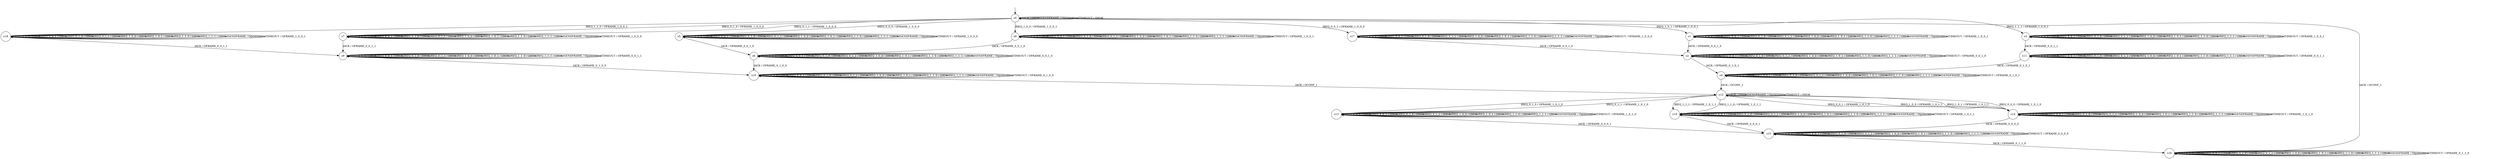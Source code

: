 digraph g {
__start0 [label="" shape="none"];

	s0 [shape="circle" label="s0"];
	s1 [shape="circle" label="s1"];
	s2 [shape="circle" label="s2"];
	s3 [shape="circle" label="s3"];
	s4 [shape="circle" label="s4"];
	s5 [shape="circle" label="s5"];
	s6 [shape="circle" label="s6"];
	s7 [shape="circle" label="s7"];
	s8 [shape="circle" label="s8"];
	s9 [shape="circle" label="s9"];
	s10 [shape="circle" label="s10"];
	s11 [shape="circle" label="s11"];
	s12 [shape="circle" label="s12"];
	s13 [shape="circle" label="s13"];
	s14 [shape="circle" label="s14"];
	s15 [shape="circle" label="s15"];
	s16 [shape="circle" label="s16"];
	s17 [shape="circle" label="s17"];
	s18 [shape="circle" label="s18"];
	s19 [shape="circle" label="s19"];
	s0 -> s0 [label="IACK / ONOK"];
	s0 -> s5 [label="IREQ_0_0_0 / OFRAME_1_0_0_0"];
	s0 -> s17 [label="IREQ_0_0_1 / OFRAME_1_0_0_0"];
	s0 -> s7 [label="IREQ_0_1_0 / OFRAME_1_0_0_0"];
	s0 -> s7 [label="IREQ_0_1_1 / OFRAME_1_0_0_0"];
	s0 -> s8 [label="IREQ_1_0_0 / OFRAME_1_0_0_1"];
	s0 -> s1 [label="IREQ_1_0_1 / OFRAME_1_0_0_1"];
	s0 -> s18 [label="IREQ_1_1_0 / OFRAME_1_0_0_1"];
	s0 -> s3 [label="IREQ_1_1_1 / OFRAME_1_0_0_1"];
	s0 -> s0 [label="ISENDFRAME / Oquiescence"];
	s0 -> s0 [label="ITIMEOUT / ONOK"];
	s1 -> s2 [label="IACK / OFRAME_0_0_1_0"];
	s1 -> s1 [label="IREQ_0_0_0 / ONOK"];
	s1 -> s1 [label="IREQ_0_0_1 / ONOK"];
	s1 -> s1 [label="IREQ_0_1_0 / ONOK"];
	s1 -> s1 [label="IREQ_0_1_1 / ONOK"];
	s1 -> s1 [label="IREQ_1_0_0 / ONOK"];
	s1 -> s1 [label="IREQ_1_0_1 / ONOK"];
	s1 -> s1 [label="IREQ_1_1_0 / ONOK"];
	s1 -> s1 [label="IREQ_1_1_1 / ONOK"];
	s1 -> s1 [label="ISENDFRAME / Oquiescence"];
	s1 -> s1 [label="ITIMEOUT / OFRAME_1_0_0_1"];
	s2 -> s4 [label="IACK / OFRAME_0_1_0_1"];
	s2 -> s2 [label="IREQ_0_0_0 / ONOK"];
	s2 -> s2 [label="IREQ_0_0_1 / ONOK"];
	s2 -> s2 [label="IREQ_0_1_0 / ONOK"];
	s2 -> s2 [label="IREQ_0_1_1 / ONOK"];
	s2 -> s2 [label="IREQ_1_0_0 / ONOK"];
	s2 -> s2 [label="IREQ_1_0_1 / ONOK"];
	s2 -> s2 [label="IREQ_1_1_0 / ONOK"];
	s2 -> s2 [label="IREQ_1_1_1 / ONOK"];
	s2 -> s2 [label="ISENDFRAME / Oquiescence"];
	s2 -> s2 [label="ITIMEOUT / OFRAME_0_0_1_0"];
	s3 -> s11 [label="IACK / OFRAME_0_0_1_1"];
	s3 -> s3 [label="IREQ_0_0_0 / ONOK"];
	s3 -> s3 [label="IREQ_0_0_1 / ONOK"];
	s3 -> s3 [label="IREQ_0_1_0 / ONOK"];
	s3 -> s3 [label="IREQ_0_1_1 / ONOK"];
	s3 -> s3 [label="IREQ_1_0_0 / ONOK"];
	s3 -> s3 [label="IREQ_1_0_1 / ONOK"];
	s3 -> s3 [label="IREQ_1_1_0 / ONOK"];
	s3 -> s3 [label="IREQ_1_1_1 / ONOK"];
	s3 -> s3 [label="ISENDFRAME / Oquiescence"];
	s3 -> s3 [label="ITIMEOUT / OFRAME_1_0_0_1"];
	s4 -> s12 [label="IACK / OCONF_1"];
	s4 -> s4 [label="IREQ_0_0_0 / ONOK"];
	s4 -> s4 [label="IREQ_0_0_1 / ONOK"];
	s4 -> s4 [label="IREQ_0_1_0 / ONOK"];
	s4 -> s4 [label="IREQ_0_1_1 / ONOK"];
	s4 -> s4 [label="IREQ_1_0_0 / ONOK"];
	s4 -> s4 [label="IREQ_1_0_1 / ONOK"];
	s4 -> s4 [label="IREQ_1_1_0 / ONOK"];
	s4 -> s4 [label="IREQ_1_1_1 / ONOK"];
	s4 -> s4 [label="ISENDFRAME / Oquiescence"];
	s4 -> s4 [label="ITIMEOUT / OFRAME_0_1_0_1"];
	s5 -> s6 [label="IACK / OFRAME_0_0_1_0"];
	s5 -> s5 [label="IREQ_0_0_0 / ONOK"];
	s5 -> s5 [label="IREQ_0_0_1 / ONOK"];
	s5 -> s5 [label="IREQ_0_1_0 / ONOK"];
	s5 -> s5 [label="IREQ_0_1_1 / ONOK"];
	s5 -> s5 [label="IREQ_1_0_0 / ONOK"];
	s5 -> s5 [label="IREQ_1_0_1 / ONOK"];
	s5 -> s5 [label="IREQ_1_1_0 / ONOK"];
	s5 -> s5 [label="IREQ_1_1_1 / ONOK"];
	s5 -> s5 [label="ISENDFRAME / Oquiescence"];
	s5 -> s5 [label="ITIMEOUT / OFRAME_1_0_0_0"];
	s6 -> s10 [label="IACK / OFRAME_0_1_0_0"];
	s6 -> s6 [label="IREQ_0_0_0 / ONOK"];
	s6 -> s6 [label="IREQ_0_0_1 / ONOK"];
	s6 -> s6 [label="IREQ_0_1_0 / ONOK"];
	s6 -> s6 [label="IREQ_0_1_1 / ONOK"];
	s6 -> s6 [label="IREQ_1_0_0 / ONOK"];
	s6 -> s6 [label="IREQ_1_0_1 / ONOK"];
	s6 -> s6 [label="IREQ_1_1_0 / ONOK"];
	s6 -> s6 [label="IREQ_1_1_1 / ONOK"];
	s6 -> s6 [label="ISENDFRAME / Oquiescence"];
	s6 -> s6 [label="ITIMEOUT / OFRAME_0_0_1_0"];
	s7 -> s9 [label="IACK / OFRAME_0_0_1_1"];
	s7 -> s7 [label="IREQ_0_0_0 / ONOK"];
	s7 -> s7 [label="IREQ_0_0_1 / ONOK"];
	s7 -> s7 [label="IREQ_0_1_0 / ONOK"];
	s7 -> s7 [label="IREQ_0_1_1 / ONOK"];
	s7 -> s7 [label="IREQ_1_0_0 / ONOK"];
	s7 -> s7 [label="IREQ_1_0_1 / ONOK"];
	s7 -> s7 [label="IREQ_1_1_0 / ONOK"];
	s7 -> s7 [label="IREQ_1_1_1 / ONOK"];
	s7 -> s7 [label="ISENDFRAME / Oquiescence"];
	s7 -> s7 [label="ITIMEOUT / OFRAME_1_0_0_0"];
	s8 -> s6 [label="IACK / OFRAME_0_0_1_0"];
	s8 -> s8 [label="IREQ_0_0_0 / ONOK"];
	s8 -> s8 [label="IREQ_0_0_1 / ONOK"];
	s8 -> s8 [label="IREQ_0_1_0 / ONOK"];
	s8 -> s8 [label="IREQ_0_1_1 / ONOK"];
	s8 -> s8 [label="IREQ_1_0_0 / ONOK"];
	s8 -> s8 [label="IREQ_1_0_1 / ONOK"];
	s8 -> s8 [label="IREQ_1_1_0 / ONOK"];
	s8 -> s8 [label="IREQ_1_1_1 / ONOK"];
	s8 -> s8 [label="ISENDFRAME / Oquiescence"];
	s8 -> s8 [label="ITIMEOUT / OFRAME_1_0_0_1"];
	s9 -> s10 [label="IACK / OFRAME_0_1_0_0"];
	s9 -> s9 [label="IREQ_0_0_0 / ONOK"];
	s9 -> s9 [label="IREQ_0_0_1 / ONOK"];
	s9 -> s9 [label="IREQ_0_1_0 / ONOK"];
	s9 -> s9 [label="IREQ_0_1_1 / ONOK"];
	s9 -> s9 [label="IREQ_1_0_0 / ONOK"];
	s9 -> s9 [label="IREQ_1_0_1 / ONOK"];
	s9 -> s9 [label="IREQ_1_1_0 / ONOK"];
	s9 -> s9 [label="IREQ_1_1_1 / ONOK"];
	s9 -> s9 [label="ISENDFRAME / Oquiescence"];
	s9 -> s9 [label="ITIMEOUT / OFRAME_0_0_1_1"];
	s10 -> s12 [label="IACK / OCONF_1"];
	s10 -> s10 [label="IREQ_0_0_0 / ONOK"];
	s10 -> s10 [label="IREQ_0_0_1 / ONOK"];
	s10 -> s10 [label="IREQ_0_1_0 / ONOK"];
	s10 -> s10 [label="IREQ_0_1_1 / ONOK"];
	s10 -> s10 [label="IREQ_1_0_0 / ONOK"];
	s10 -> s10 [label="IREQ_1_0_1 / ONOK"];
	s10 -> s10 [label="IREQ_1_1_0 / ONOK"];
	s10 -> s10 [label="IREQ_1_1_1 / ONOK"];
	s10 -> s10 [label="ISENDFRAME / Oquiescence"];
	s10 -> s10 [label="ITIMEOUT / OFRAME_0_1_0_0"];
	s11 -> s4 [label="IACK / OFRAME_0_1_0_1"];
	s11 -> s11 [label="IREQ_0_0_0 / ONOK"];
	s11 -> s11 [label="IREQ_0_0_1 / ONOK"];
	s11 -> s11 [label="IREQ_0_1_0 / ONOK"];
	s11 -> s11 [label="IREQ_0_1_1 / ONOK"];
	s11 -> s11 [label="IREQ_1_0_0 / ONOK"];
	s11 -> s11 [label="IREQ_1_0_1 / ONOK"];
	s11 -> s11 [label="IREQ_1_1_0 / ONOK"];
	s11 -> s11 [label="IREQ_1_1_1 / ONOK"];
	s11 -> s11 [label="ISENDFRAME / Oquiescence"];
	s11 -> s11 [label="ITIMEOUT / OFRAME_0_0_1_1"];
	s12 -> s12 [label="IACK / ONOK"];
	s12 -> s14 [label="IREQ_0_0_0 / OFRAME_1_0_1_0"];
	s12 -> s14 [label="IREQ_0_0_1 / OFRAME_1_0_1_0"];
	s12 -> s13 [label="IREQ_0_1_0 / OFRAME_1_0_1_0"];
	s12 -> s13 [label="IREQ_0_1_1 / OFRAME_1_0_1_0"];
	s12 -> s14 [label="IREQ_1_0_0 / OFRAME_1_0_1_1"];
	s12 -> s14 [label="IREQ_1_0_1 / OFRAME_1_0_1_1"];
	s12 -> s19 [label="IREQ_1_1_0 / OFRAME_1_0_1_1"];
	s12 -> s19 [label="IREQ_1_1_1 / OFRAME_1_0_1_1"];
	s12 -> s12 [label="ISENDFRAME / Oquiescence"];
	s12 -> s12 [label="ITIMEOUT / ONOK"];
	s13 -> s15 [label="IACK / OFRAME_0_0_0_1"];
	s13 -> s13 [label="IREQ_0_0_0 / ONOK"];
	s13 -> s13 [label="IREQ_0_0_1 / ONOK"];
	s13 -> s13 [label="IREQ_0_1_0 / ONOK"];
	s13 -> s13 [label="IREQ_0_1_1 / ONOK"];
	s13 -> s13 [label="IREQ_1_0_0 / ONOK"];
	s13 -> s13 [label="IREQ_1_0_1 / ONOK"];
	s13 -> s13 [label="IREQ_1_1_0 / ONOK"];
	s13 -> s13 [label="IREQ_1_1_1 / ONOK"];
	s13 -> s13 [label="ISENDFRAME / Oquiescence"];
	s13 -> s13 [label="ITIMEOUT / OFRAME_1_0_1_0"];
	s14 -> s15 [label="IACK / OFRAME_0_0_0_0"];
	s14 -> s14 [label="IREQ_0_0_0 / ONOK"];
	s14 -> s14 [label="IREQ_0_0_1 / ONOK"];
	s14 -> s14 [label="IREQ_0_1_0 / ONOK"];
	s14 -> s14 [label="IREQ_0_1_1 / ONOK"];
	s14 -> s14 [label="IREQ_1_0_0 / ONOK"];
	s14 -> s14 [label="IREQ_1_0_1 / ONOK"];
	s14 -> s14 [label="IREQ_1_1_0 / ONOK"];
	s14 -> s14 [label="IREQ_1_1_1 / ONOK"];
	s14 -> s14 [label="ISENDFRAME / Oquiescence"];
	s14 -> s14 [label="ITIMEOUT / OFRAME_1_0_1_0"];
	s15 -> s16 [label="IACK / OFRAME_0_1_1_0"];
	s15 -> s15 [label="IREQ_0_0_0 / ONOK"];
	s15 -> s15 [label="IREQ_0_0_1 / ONOK"];
	s15 -> s15 [label="IREQ_0_1_0 / ONOK"];
	s15 -> s15 [label="IREQ_0_1_1 / ONOK"];
	s15 -> s15 [label="IREQ_1_0_0 / ONOK"];
	s15 -> s15 [label="IREQ_1_0_1 / ONOK"];
	s15 -> s15 [label="IREQ_1_1_0 / ONOK"];
	s15 -> s15 [label="IREQ_1_1_1 / ONOK"];
	s15 -> s15 [label="ISENDFRAME / Oquiescence"];
	s15 -> s15 [label="ITIMEOUT / OFRAME_0_0_0_0"];
	s16 -> s0 [label="IACK / OCONF_1"];
	s16 -> s16 [label="IREQ_0_0_0 / ONOK"];
	s16 -> s16 [label="IREQ_0_0_1 / ONOK"];
	s16 -> s16 [label="IREQ_0_1_0 / ONOK"];
	s16 -> s16 [label="IREQ_0_1_1 / ONOK"];
	s16 -> s16 [label="IREQ_1_0_0 / ONOK"];
	s16 -> s16 [label="IREQ_1_0_1 / ONOK"];
	s16 -> s16 [label="IREQ_1_1_0 / ONOK"];
	s16 -> s16 [label="IREQ_1_1_1 / ONOK"];
	s16 -> s16 [label="ISENDFRAME / Oquiescence"];
	s16 -> s16 [label="ITIMEOUT / OFRAME_0_1_1_0"];
	s17 -> s2 [label="IACK / OFRAME_0_0_1_0"];
	s17 -> s17 [label="IREQ_0_0_0 / ONOK"];
	s17 -> s17 [label="IREQ_0_0_1 / ONOK"];
	s17 -> s17 [label="IREQ_0_1_0 / ONOK"];
	s17 -> s17 [label="IREQ_0_1_1 / ONOK"];
	s17 -> s17 [label="IREQ_1_0_0 / ONOK"];
	s17 -> s17 [label="IREQ_1_0_1 / ONOK"];
	s17 -> s17 [label="IREQ_1_1_0 / ONOK"];
	s17 -> s17 [label="IREQ_1_1_1 / ONOK"];
	s17 -> s17 [label="ISENDFRAME / Oquiescence"];
	s17 -> s17 [label="ITIMEOUT / OFRAME_1_0_0_0"];
	s18 -> s9 [label="IACK / OFRAME_0_0_1_1"];
	s18 -> s18 [label="IREQ_0_0_0 / ONOK"];
	s18 -> s18 [label="IREQ_0_0_1 / ONOK"];
	s18 -> s18 [label="IREQ_0_1_0 / ONOK"];
	s18 -> s18 [label="IREQ_0_1_1 / ONOK"];
	s18 -> s18 [label="IREQ_1_0_0 / ONOK"];
	s18 -> s18 [label="IREQ_1_0_1 / ONOK"];
	s18 -> s18 [label="IREQ_1_1_0 / ONOK"];
	s18 -> s18 [label="IREQ_1_1_1 / ONOK"];
	s18 -> s18 [label="ISENDFRAME / Oquiescence"];
	s18 -> s18 [label="ITIMEOUT / OFRAME_1_0_0_1"];
	s19 -> s15 [label="IACK / OFRAME_0_0_0_1"];
	s19 -> s19 [label="IREQ_0_0_0 / ONOK"];
	s19 -> s19 [label="IREQ_0_0_1 / ONOK"];
	s19 -> s19 [label="IREQ_0_1_0 / ONOK"];
	s19 -> s19 [label="IREQ_0_1_1 / ONOK"];
	s19 -> s19 [label="IREQ_1_0_0 / ONOK"];
	s19 -> s19 [label="IREQ_1_0_1 / ONOK"];
	s19 -> s19 [label="IREQ_1_1_0 / ONOK"];
	s19 -> s19 [label="IREQ_1_1_1 / ONOK"];
	s19 -> s19 [label="ISENDFRAME / Oquiescence"];
	s19 -> s19 [label="ITIMEOUT / OFRAME_1_0_1_1"];

__start0 -> s0;
}

